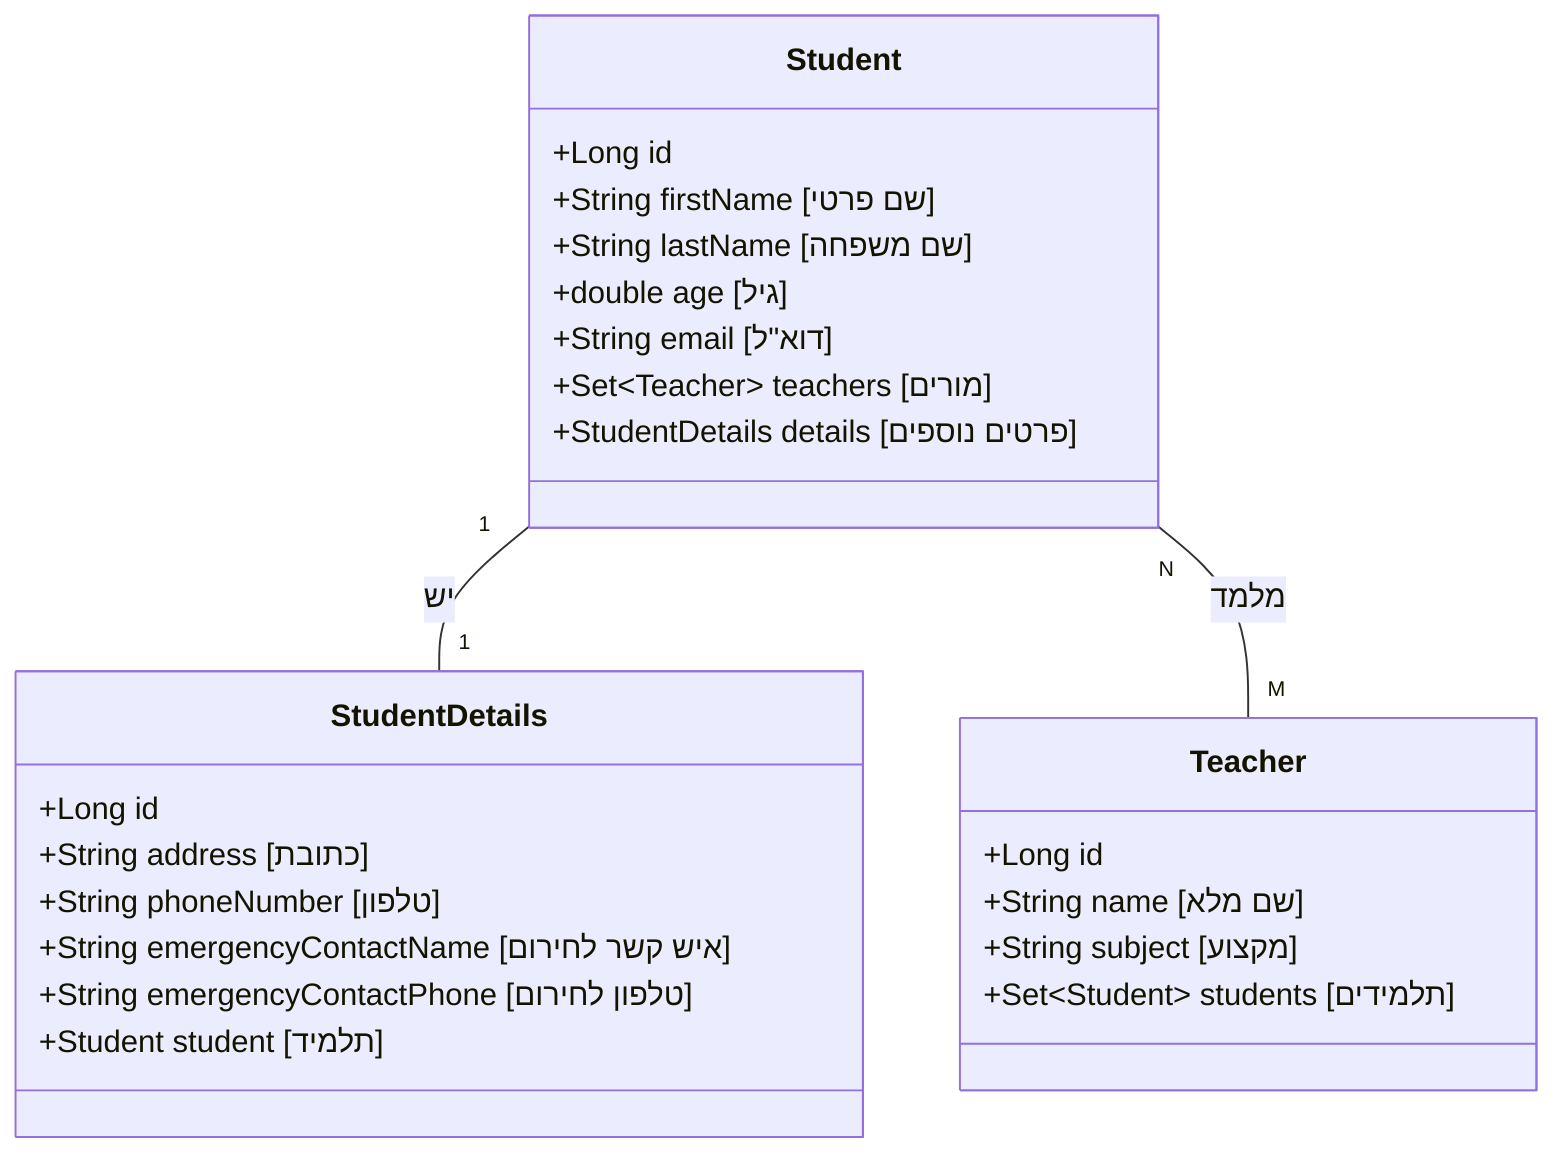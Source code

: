classDiagram
    Student "1" -- "1" StudentDetails : יש
    Student "N" -- "M" Teacher : מלמד

    class Student {
+Long id
+String firstName [שם פרטי]
+String lastName [שם משפחה]
+double age [גיל]
+String email [דוא"ל]
        +Set~Teacher~ teachers [מורים]
        +StudentDetails details [פרטים נוספים]
    }

    class StudentDetails {
        +Long id
        +String address [כתובת]
        +String phoneNumber [טלפון]
        +String emergencyContactName [איש קשר לחירום]
        +String emergencyContactPhone [טלפון לחירום]
        +Student student [תלמיד]
    }

    class Teacher {
        +Long id
        +String name [שם מלא]
        +String subject [מקצוע]
        +Set~Student~ students [תלמידים]
    }
